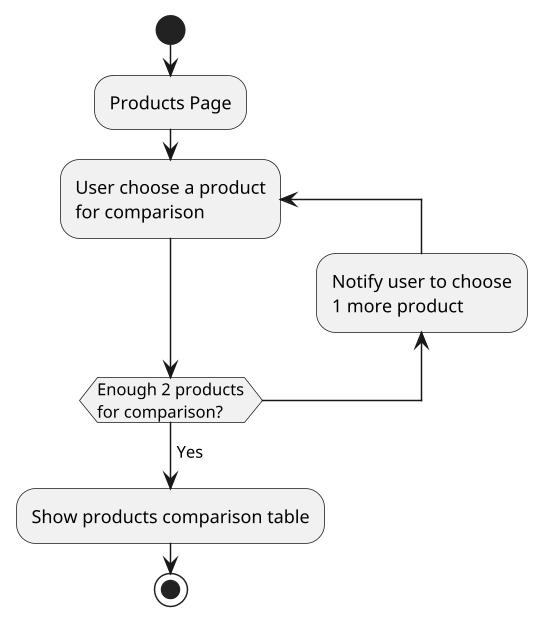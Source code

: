 @startuml
scale 1.5
start
:Products Page;
repeat :User choose a product\nfor comparison;
backward:Notify user to choose\n1 more product;
repeat while (Enough 2 products\nfor comparison?)
->Yes;
:Show products comparison table;
stop
@enduml
